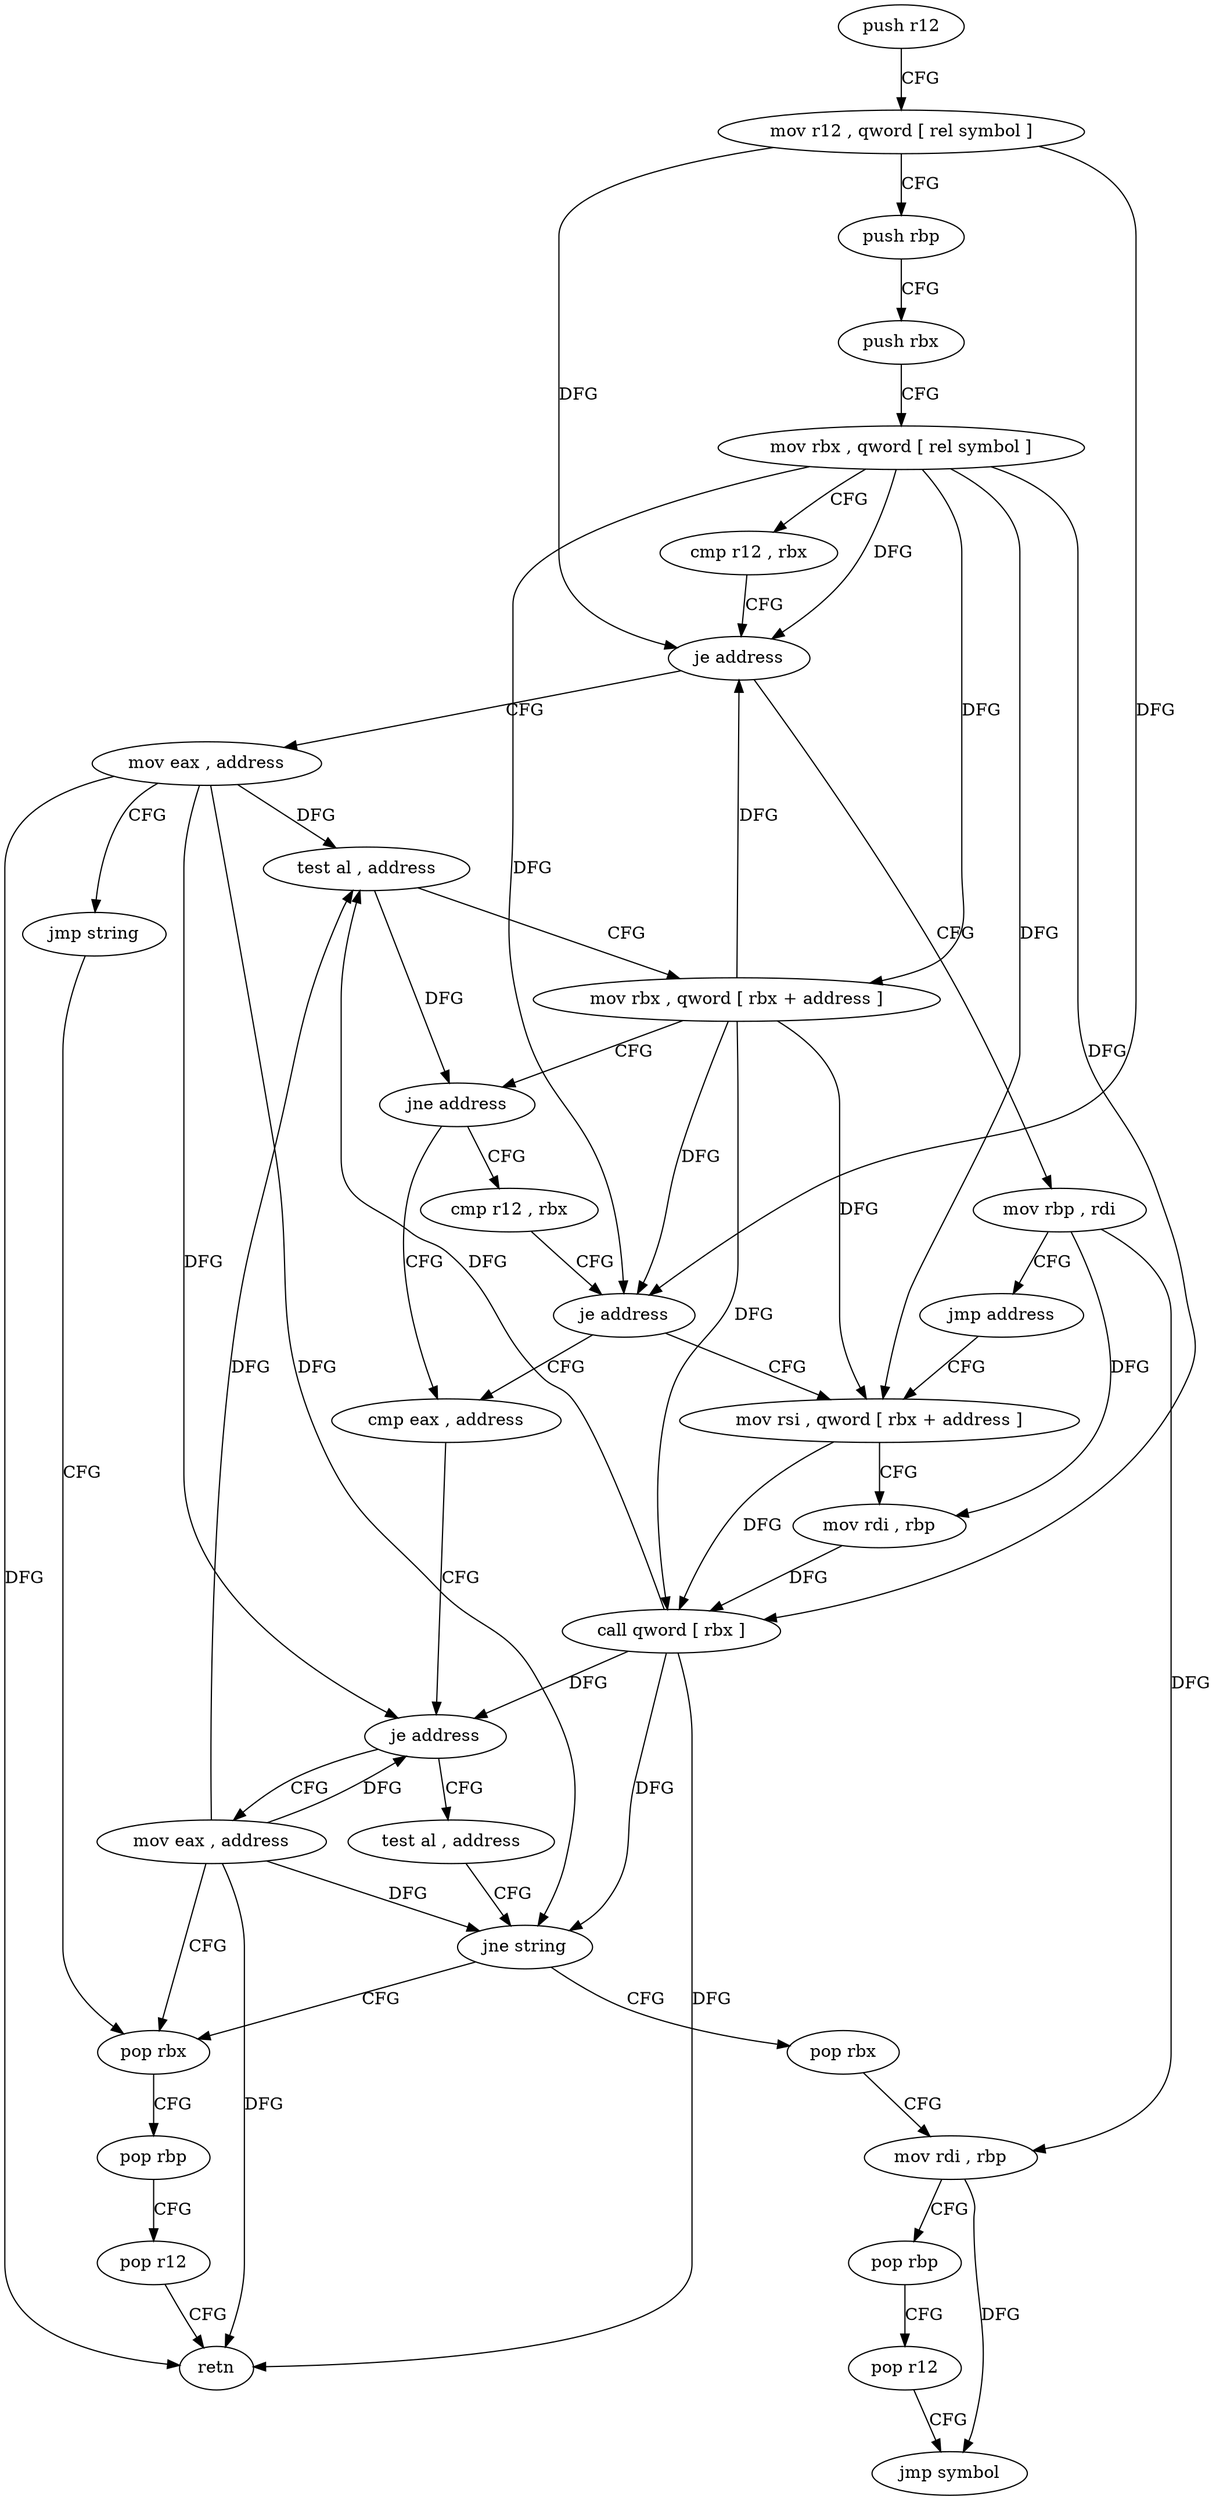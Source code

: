 digraph "func" {
"4208672" [label = "push r12" ]
"4208674" [label = "mov r12 , qword [ rel symbol ]" ]
"4208681" [label = "push rbp" ]
"4208682" [label = "push rbx" ]
"4208683" [label = "mov rbx , qword [ rel symbol ]" ]
"4208690" [label = "cmp r12 , rbx" ]
"4208693" [label = "je address" ]
"4208762" [label = "mov eax , address" ]
"4208695" [label = "mov rbp , rdi" ]
"4208767" [label = "jmp string" ]
"4208757" [label = "pop rbx" ]
"4208698" [label = "jmp address" ]
"4208709" [label = "mov rsi , qword [ rbx + address ]" ]
"4208758" [label = "pop rbp" ]
"4208759" [label = "pop r12" ]
"4208761" [label = "retn" ]
"4208713" [label = "mov rdi , rbp" ]
"4208716" [label = "call qword [ rbx ]" ]
"4208718" [label = "test al , address" ]
"4208720" [label = "mov rbx , qword [ rbx + address ]" ]
"4208724" [label = "jne address" ]
"4208704" [label = "cmp r12 , rbx" ]
"4208726" [label = "cmp eax , address" ]
"4208707" [label = "je address" ]
"4208729" [label = "je address" ]
"4208752" [label = "mov eax , address" ]
"4208731" [label = "test al , address" ]
"4208733" [label = "jne string" ]
"4208735" [label = "pop rbx" ]
"4208736" [label = "mov rdi , rbp" ]
"4208739" [label = "pop rbp" ]
"4208740" [label = "pop r12" ]
"4208742" [label = "jmp symbol" ]
"4208672" -> "4208674" [ label = "CFG" ]
"4208674" -> "4208681" [ label = "CFG" ]
"4208674" -> "4208693" [ label = "DFG" ]
"4208674" -> "4208707" [ label = "DFG" ]
"4208681" -> "4208682" [ label = "CFG" ]
"4208682" -> "4208683" [ label = "CFG" ]
"4208683" -> "4208690" [ label = "CFG" ]
"4208683" -> "4208693" [ label = "DFG" ]
"4208683" -> "4208709" [ label = "DFG" ]
"4208683" -> "4208716" [ label = "DFG" ]
"4208683" -> "4208720" [ label = "DFG" ]
"4208683" -> "4208707" [ label = "DFG" ]
"4208690" -> "4208693" [ label = "CFG" ]
"4208693" -> "4208762" [ label = "CFG" ]
"4208693" -> "4208695" [ label = "CFG" ]
"4208762" -> "4208767" [ label = "CFG" ]
"4208762" -> "4208761" [ label = "DFG" ]
"4208762" -> "4208718" [ label = "DFG" ]
"4208762" -> "4208729" [ label = "DFG" ]
"4208762" -> "4208733" [ label = "DFG" ]
"4208695" -> "4208698" [ label = "CFG" ]
"4208695" -> "4208713" [ label = "DFG" ]
"4208695" -> "4208736" [ label = "DFG" ]
"4208767" -> "4208757" [ label = "CFG" ]
"4208757" -> "4208758" [ label = "CFG" ]
"4208698" -> "4208709" [ label = "CFG" ]
"4208709" -> "4208713" [ label = "CFG" ]
"4208709" -> "4208716" [ label = "DFG" ]
"4208758" -> "4208759" [ label = "CFG" ]
"4208759" -> "4208761" [ label = "CFG" ]
"4208713" -> "4208716" [ label = "DFG" ]
"4208716" -> "4208718" [ label = "DFG" ]
"4208716" -> "4208761" [ label = "DFG" ]
"4208716" -> "4208729" [ label = "DFG" ]
"4208716" -> "4208733" [ label = "DFG" ]
"4208718" -> "4208720" [ label = "CFG" ]
"4208718" -> "4208724" [ label = "DFG" ]
"4208720" -> "4208724" [ label = "CFG" ]
"4208720" -> "4208693" [ label = "DFG" ]
"4208720" -> "4208709" [ label = "DFG" ]
"4208720" -> "4208716" [ label = "DFG" ]
"4208720" -> "4208707" [ label = "DFG" ]
"4208724" -> "4208704" [ label = "CFG" ]
"4208724" -> "4208726" [ label = "CFG" ]
"4208704" -> "4208707" [ label = "CFG" ]
"4208726" -> "4208729" [ label = "CFG" ]
"4208707" -> "4208726" [ label = "CFG" ]
"4208707" -> "4208709" [ label = "CFG" ]
"4208729" -> "4208752" [ label = "CFG" ]
"4208729" -> "4208731" [ label = "CFG" ]
"4208752" -> "4208757" [ label = "CFG" ]
"4208752" -> "4208718" [ label = "DFG" ]
"4208752" -> "4208729" [ label = "DFG" ]
"4208752" -> "4208761" [ label = "DFG" ]
"4208752" -> "4208733" [ label = "DFG" ]
"4208731" -> "4208733" [ label = "CFG" ]
"4208733" -> "4208757" [ label = "CFG" ]
"4208733" -> "4208735" [ label = "CFG" ]
"4208735" -> "4208736" [ label = "CFG" ]
"4208736" -> "4208739" [ label = "CFG" ]
"4208736" -> "4208742" [ label = "DFG" ]
"4208739" -> "4208740" [ label = "CFG" ]
"4208740" -> "4208742" [ label = "CFG" ]
}
